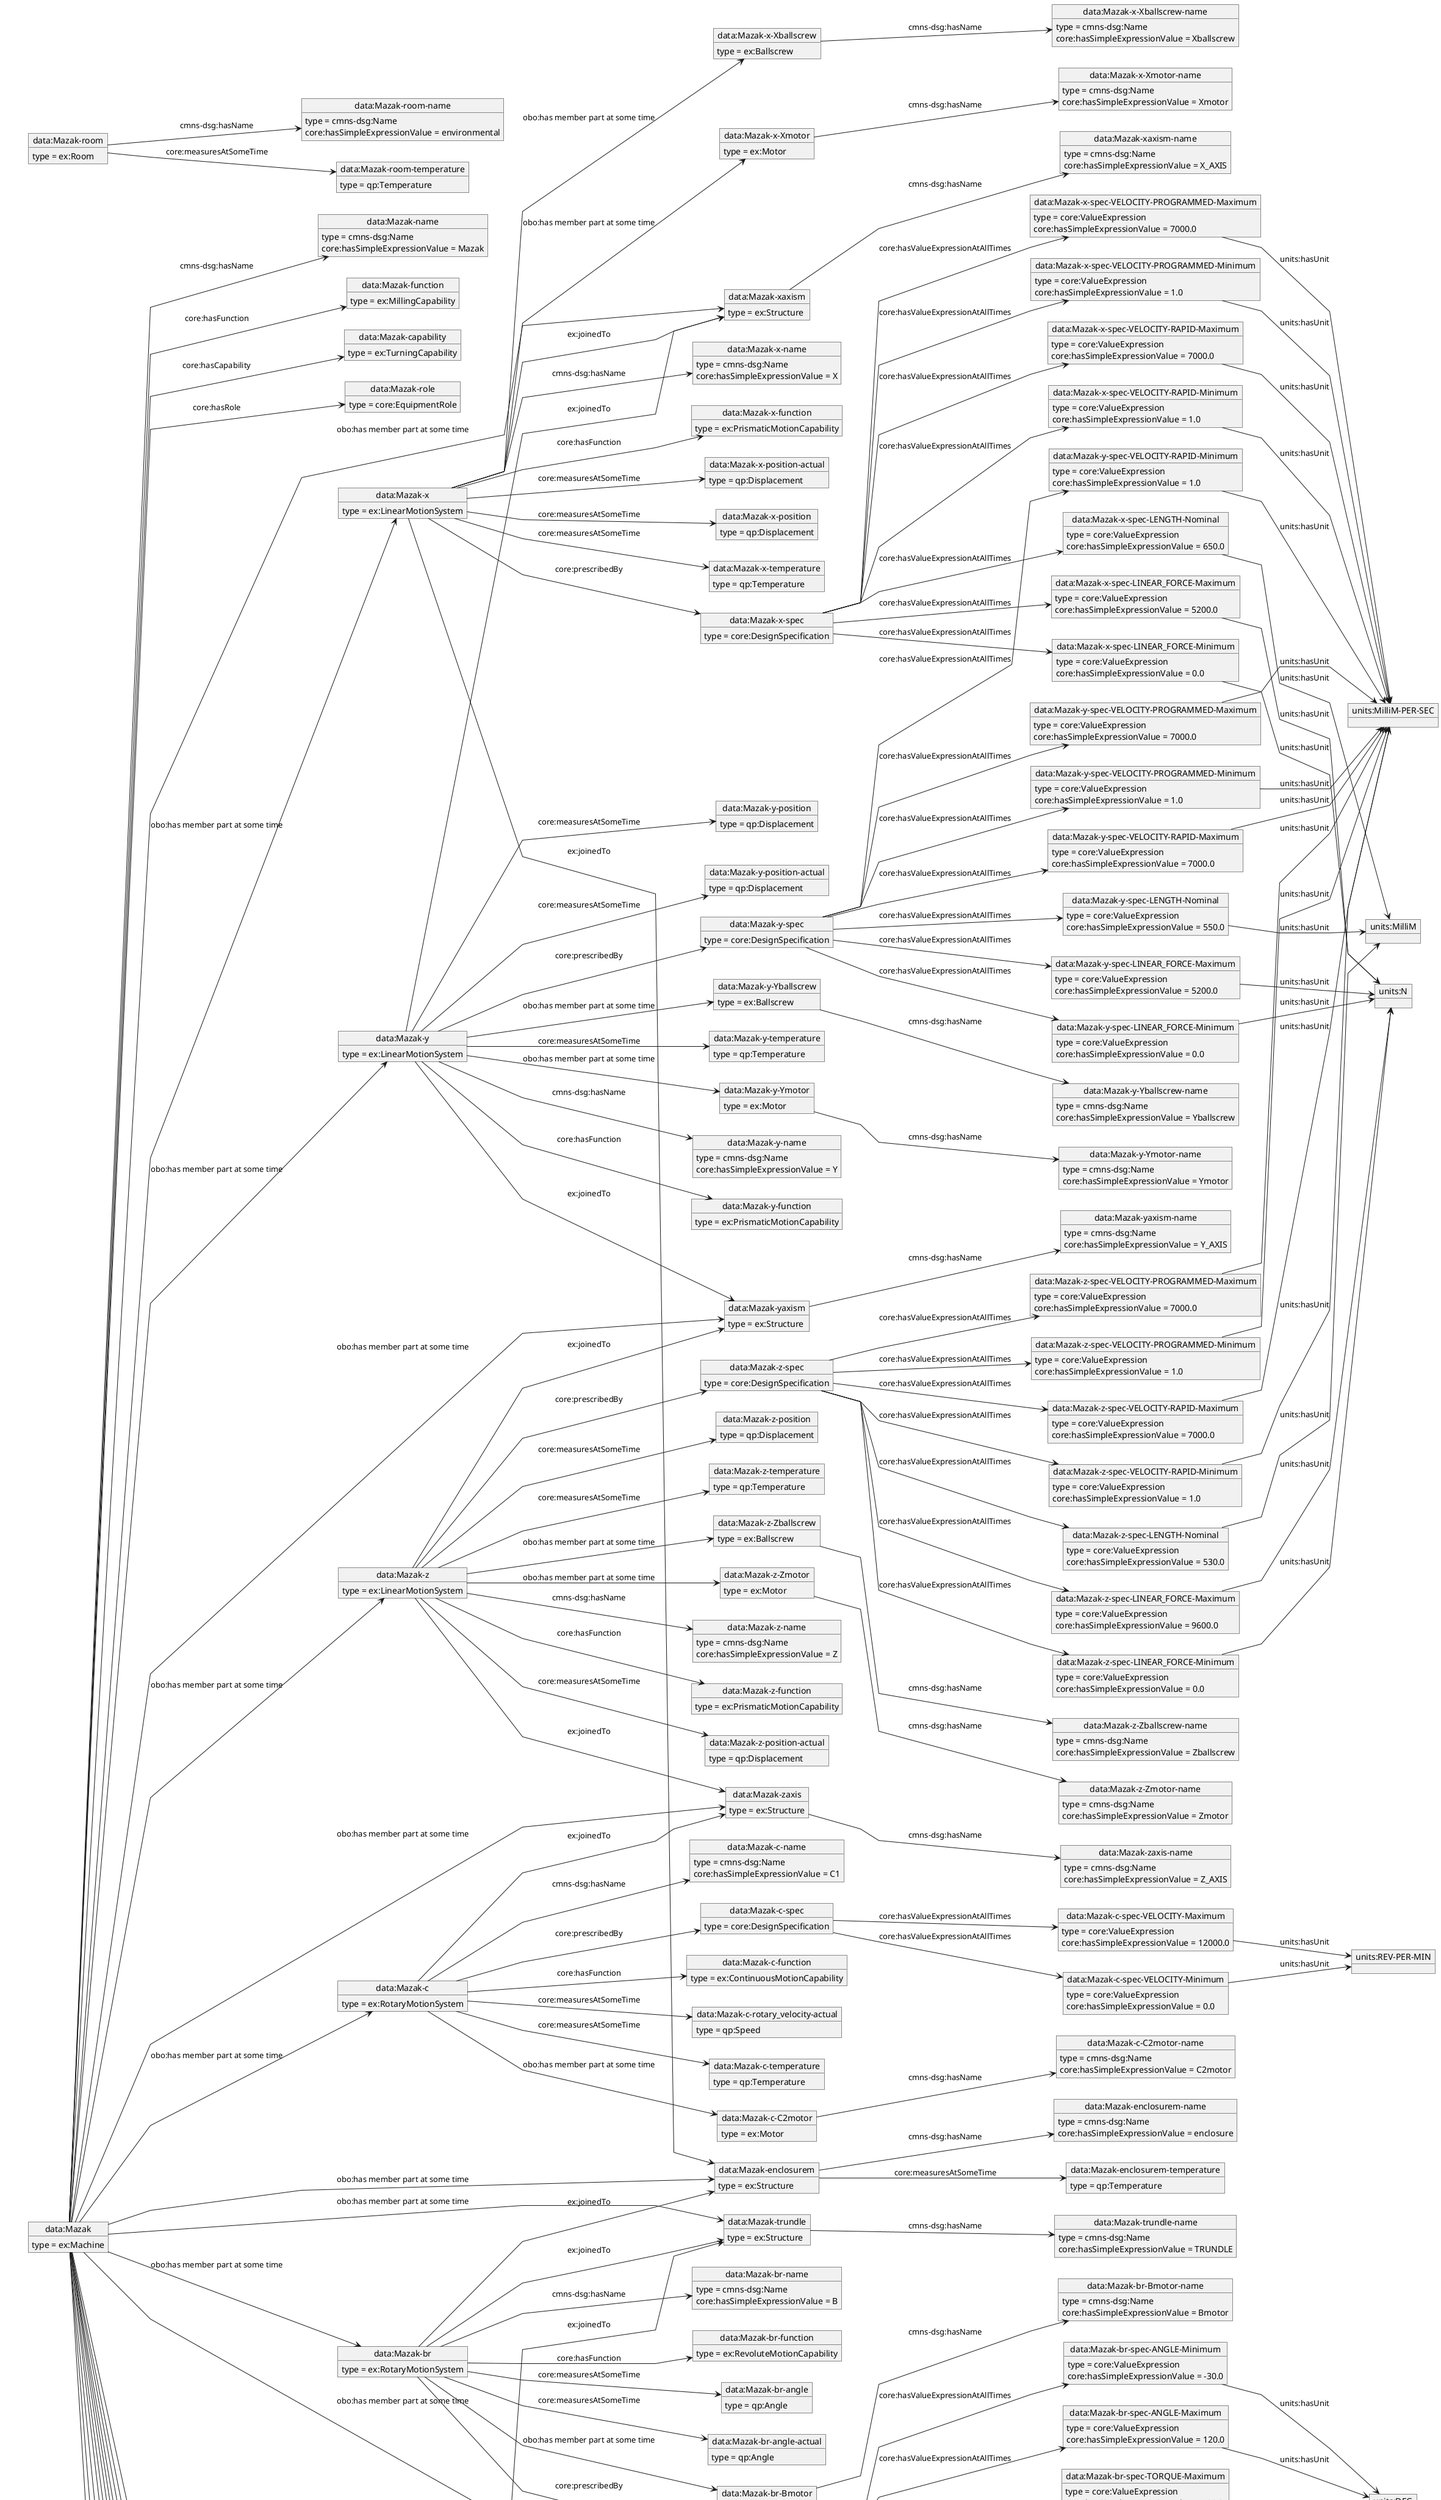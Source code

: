 @startuml
skinparam linetype polyline
left to right direction
object "data:" as o1 {
 type = owl:Ontology
 }
object "ex:" as o2 
object "data:Mazak" as o3 {
 type = ex:Machine
 }
object "data:Mazak-name" as o4 {
 type = cmns-dsg:Name
 }
object "data:Mazak-function" as o5 {
 type = ex:MillingCapability
 }
object "data:Mazak-capability" as o6 {
 type = ex:TurningCapability
 }
object "data:Mazak-role" as o7 {
 type = core:EquipmentRole
 }
object "data:Mazak-xaxism" as o8 {
 type = ex:Structure
 }
object "data:Mazak-yaxism" as o9 {
 type = ex:Structure
 }
object "data:Mazak-zaxis" as o10 {
 type = ex:Structure
 }
object "data:Mazak-table" as o11 {
 type = ex:Structure
 }
object "data:Mazak-trundle" as o12 {
 type = ex:Structure
 }
object "data:Mazak-x" as o13 {
 type = ex:LinearMotionSystem
 }
object "data:Mazak-y" as o14 {
 type = ex:LinearMotionSystem
 }
object "data:Mazak-z" as o15 {
 type = ex:LinearMotionSystem
 }
object "data:Mazak-c" as o16 {
 type = ex:RotaryMotionSystem
 }
object "data:Mazak-br" as o17 {
 type = ex:RotaryMotionSystem
 }
object "data:Mazak-c2" as o18 {
 type = ex:RotaryMotionSystem
 }
object "data:Mazak-cont" as o19 {
 type = ex:ControlSystem
 }
object "data:Mazak-door1" as o20 {
 type = obo:object
 }
object "data:Mazak-partocc" as o21 {
 type = ex:Part
 }
object "data:Mazak-elec" as o22 {
 type = ex:ElectricalSystem
 }
object "data:Mazak-hydraulic" as o23 {
 type = ex:HydraulicSystem
 }
object "data:Mazak-coolant" as o24 {
 type = obo:object
 }
object "data:Mazak-pneumatic" as o25 {
 type = ex:PneumaticSystem
 }
object "data:Mazak-lubrication" as o26 {
 type = ex:LubricationSystem
 }
object "data:Mazak-personnelm" as o27 {
 type = core:Person
 }
object "data:Mazak-procstock" as o28 {
 type = ex:Stock
 }
object "data:Mazak-enclosurem" as o29 {
 type = ex:Structure
 }
object "data:Mazak-xaxism-name" as o30 {
 type = cmns-dsg:Name
 }
object "data:Mazak-yaxism-name" as o31 {
 type = cmns-dsg:Name
 }
object "data:Mazak-zaxis-name" as o32 {
 type = cmns-dsg:Name
 }
object "data:Mazak-table-name" as o33 {
 type = cmns-dsg:Name
 }
object "data:Mazak-trundle-name" as o34 {
 type = cmns-dsg:Name
 }
object "data:Mazak-x-name" as o35 {
 type = cmns-dsg:Name
 }
object "data:Mazak-x-spec" as o36 {
 type = core:DesignSpecification
 }
object "data:Mazak-x-function" as o37 {
 type = ex:PrismaticMotionCapability
 }
object "data:Mazak-x-position-actual" as o38 {
 type = qp:Displacement
 }
object "data:Mazak-x-position" as o39 {
 type = qp:Displacement
 }
object "data:Mazak-x-temperature" as o40 {
 type = qp:Temperature
 }
object "data:Mazak-x-Xballscrew" as o41 {
 type = ex:Ballscrew
 }
object "data:Mazak-x-Xmotor" as o42 {
 type = ex:Motor
 }
object "data:Mazak-x-spec-LENGTH-Nominal" as o43 {
 type = core:ValueExpression
 }
object "data:Mazak-x-spec-LINEAR_FORCE-Maximum" as o44 {
 type = core:ValueExpression
 }
object "data:Mazak-x-spec-LINEAR_FORCE-Minimum" as o45 {
 type = core:ValueExpression
 }
object "data:Mazak-x-spec-VELOCITY-RAPID-Maximum" as o46 {
 type = core:ValueExpression
 }
object "data:Mazak-x-spec-VELOCITY-RAPID-Minimum" as o47 {
 type = core:ValueExpression
 }
object "data:Mazak-x-spec-VELOCITY-PROGRAMMED-Maximum" as o48 {
 type = core:ValueExpression
 }
object "data:Mazak-x-spec-VELOCITY-PROGRAMMED-Minimum" as o49 {
 type = core:ValueExpression
 }
object "units:MilliM" as o50 
object "units:N" as o51 
object "units:MilliM-PER-SEC" as o52 
object "data:Mazak-x-Xballscrew-name" as o53 {
 type = cmns-dsg:Name
 }
object "data:Mazak-x-Xmotor-name" as o54 {
 type = cmns-dsg:Name
 }
object "data:Mazak-y-name" as o55 {
 type = cmns-dsg:Name
 }
object "data:Mazak-y-spec" as o56 {
 type = core:DesignSpecification
 }
object "data:Mazak-y-function" as o57 {
 type = ex:PrismaticMotionCapability
 }
object "data:Mazak-y-position-actual" as o58 {
 type = qp:Displacement
 }
object "data:Mazak-y-position" as o59 {
 type = qp:Displacement
 }
object "data:Mazak-y-temperature" as o60 {
 type = qp:Temperature
 }
object "data:Mazak-y-Yballscrew" as o61 {
 type = ex:Ballscrew
 }
object "data:Mazak-y-Ymotor" as o62 {
 type = ex:Motor
 }
object "data:Mazak-y-spec-LENGTH-Nominal" as o63 {
 type = core:ValueExpression
 }
object "data:Mazak-y-spec-LINEAR_FORCE-Maximum" as o64 {
 type = core:ValueExpression
 }
object "data:Mazak-y-spec-LINEAR_FORCE-Minimum" as o65 {
 type = core:ValueExpression
 }
object "data:Mazak-y-spec-VELOCITY-RAPID-Maximum" as o66 {
 type = core:ValueExpression
 }
object "data:Mazak-y-spec-VELOCITY-RAPID-Minimum" as o67 {
 type = core:ValueExpression
 }
object "data:Mazak-y-spec-VELOCITY-PROGRAMMED-Maximum" as o68 {
 type = core:ValueExpression
 }
object "data:Mazak-y-spec-VELOCITY-PROGRAMMED-Minimum" as o69 {
 type = core:ValueExpression
 }
object "data:Mazak-y-Yballscrew-name" as o70 {
 type = cmns-dsg:Name
 }
object "data:Mazak-y-Ymotor-name" as o71 {
 type = cmns-dsg:Name
 }
object "data:Mazak-z-name" as o72 {
 type = cmns-dsg:Name
 }
object "data:Mazak-z-spec" as o73 {
 type = core:DesignSpecification
 }
object "data:Mazak-z-function" as o74 {
 type = ex:PrismaticMotionCapability
 }
object "data:Mazak-z-position-actual" as o75 {
 type = qp:Displacement
 }
object "data:Mazak-z-position" as o76 {
 type = qp:Displacement
 }
object "data:Mazak-z-temperature" as o77 {
 type = qp:Temperature
 }
object "data:Mazak-z-Zballscrew" as o78 {
 type = ex:Ballscrew
 }
object "data:Mazak-z-Zmotor" as o79 {
 type = ex:Motor
 }
object "data:Mazak-z-spec-LENGTH-Nominal" as o80 {
 type = core:ValueExpression
 }
object "data:Mazak-z-spec-LINEAR_FORCE-Maximum" as o81 {
 type = core:ValueExpression
 }
object "data:Mazak-z-spec-LINEAR_FORCE-Minimum" as o82 {
 type = core:ValueExpression
 }
object "data:Mazak-z-spec-VELOCITY-RAPID-Maximum" as o83 {
 type = core:ValueExpression
 }
object "data:Mazak-z-spec-VELOCITY-RAPID-Minimum" as o84 {
 type = core:ValueExpression
 }
object "data:Mazak-z-spec-VELOCITY-PROGRAMMED-Maximum" as o85 {
 type = core:ValueExpression
 }
object "data:Mazak-z-spec-VELOCITY-PROGRAMMED-Minimum" as o86 {
 type = core:ValueExpression
 }
object "data:Mazak-z-Zballscrew-name" as o87 {
 type = cmns-dsg:Name
 }
object "data:Mazak-z-Zmotor-name" as o88 {
 type = cmns-dsg:Name
 }
object "data:Mazak-c-name" as o89 {
 type = cmns-dsg:Name
 }
object "data:Mazak-c-spec" as o90 {
 type = core:DesignSpecification
 }
object "data:Mazak-c-function" as o91 {
 type = ex:ContinuousMotionCapability
 }
object "data:Mazak-c-rotary_velocity-actual" as o92 {
 type = qp:Speed
 }
object "data:Mazak-c-temperature" as o93 {
 type = qp:Temperature
 }
object "data:Mazak-c-C2motor" as o94 {
 type = ex:Motor
 }
object "data:Mazak-c-spec-VELOCITY-Maximum" as o95 {
 type = core:ValueExpression
 }
object "data:Mazak-c-spec-VELOCITY-Minimum" as o96 {
 type = core:ValueExpression
 }
object "units:REV-PER-MIN" as o97 
object "data:Mazak-c-C2motor-name" as o98 {
 type = cmns-dsg:Name
 }
object "data:Mazak-br-name" as o99 {
 type = cmns-dsg:Name
 }
object "data:Mazak-br-spec" as o100 {
 type = core:DesignSpecification
 }
object "data:Mazak-br-function" as o101 {
 type = ex:RevoluteMotionCapability
 }
object "data:Mazak-br-angle" as o102 {
 type = qp:Angle
 }
object "data:Mazak-br-angle-actual" as o103 {
 type = qp:Angle
 }
object "data:Mazak-br-Bmotor" as o104 {
 type = ex:Motor
 }
object "data:Mazak-br-spec-ANGLE-Maximum" as o105 {
 type = core:ValueExpression
 }
object "data:Mazak-br-spec-ANGLE-Minimum" as o106 {
 type = core:ValueExpression
 }
object "data:Mazak-br-spec-TORQUE-Maximum" as o107 {
 type = core:ValueExpression
 }
object "data:Mazak-br-spec-TORQUE-Minimum" as o108 {
 type = core:ValueExpression
 }
object "units:DEG" as o109 
object "units:N-M" as o110 
object "data:Mazak-br-Bmotor-name" as o111 {
 type = cmns-dsg:Name
 }
object "data:Mazak-c2-name" as o112 {
 type = cmns-dsg:Name
 }
object "data:Mazak-c2-spec" as o113 {
 type = core:DesignSpecification
 }
object "data:Mazak-c2-function" as o114 {
 type = ex:RevoluteMotionCapability
 }
object "data:Mazak-c2-angle" as o115 {
 type = qp:Angle
 }
object "data:Mazak-c2-angle-actual" as o116 {
 type = qp:Angle
 }
object "data:Mazak-c2-temperature" as o117 {
 type = qp:Temperature
 }
object "data:Mazak-c2-Cmotor" as o118 {
 type = ex:Motor
 }
object "data:Mazak-c2-spec-ANGLE-Maximum" as o119 {
 type = core:ValueExpression
 }
object "data:Mazak-c2-spec-ANGLE-Minimum" as o120 {
 type = core:ValueExpression
 }
object "data:Mazak-c2-spec-TORQUE-Maximum" as o121 {
 type = core:ValueExpression
 }
object "data:Mazak-c2-spec-TORQUE-Minimum" as o122 {
 type = core:ValueExpression
 }
object "data:Mazak-c2-Cmotor-name" as o123 {
 type = cmns-dsg:Name
 }
object "data:Mazak-cont-name" as o124 {
 type = cmns-dsg:Name
 }
object "data:Mazak-cont-path1" as o125 {
 type = ex:ControlSystemPath
 }
object "data:Mazak-cont-path1-name" as o126 {
 type = cmns-dsg:Name
 }
object "data:Mazak-door1-name" as o127 {
 type = cmns-dsg:Name
 }
object "data:Mazak-partocc-name" as o128 {
 type = cmns-dsg:Name
 }
object "data:Mazak-elec-name" as o129 {
 type = cmns-dsg:Name
 }
object "data:Mazak-hydraulic-name" as o130 {
 type = cmns-dsg:Name
 }
object "data:Mazak-coolant-name" as o131 {
 type = cmns-dsg:Name
 }
object "data:Mazak-coolant-temperature" as o132 {
 type = qp:Temperature
 }
object "data:Mazak-pneumatic-name" as o133 {
 type = cmns-dsg:Name
 }
object "data:Mazak-lubrication-name" as o134 {
 type = cmns-dsg:Name
 }
object "data:Mazak-room" as o135 {
 type = ex:Room
 }
object "data:Mazak-room-name" as o136 {
 type = cmns-dsg:Name
 }
object "data:Mazak-room-temperature" as o137 {
 type = qp:Temperature
 }
object "data:Mazak-personnelm-name" as o138 {
 type = cmns-dsg:Name
 }
object "data:Mazak-procstock-name" as o139 {
 type = cmns-dsg:Name
 }
object "data:Mazak-enclosurem-name" as o140 {
 type = cmns-dsg:Name
 }
object "data:Mazak-enclosurem-temperature" as o141 {
 type = qp:Temperature
 }
o1 : rdfs:label = Machine Ontology
o1 --> o2 : owl:imports
o3 --> o4 : cmns-dsg:hasName
o3 --> o5 : core:hasFunction
o3 --> o6 : core:hasCapability
o3 --> o7 : core:hasRole
o3 --> o8 : obo:has member part at some time
o3 --> o9 : obo:has member part at some time
o3 --> o10 : obo:has member part at some time
o3 --> o11 : obo:has member part at some time
o3 --> o12 : obo:has member part at some time
o3 --> o13 : obo:has member part at some time
o3 --> o14 : obo:has member part at some time
o3 --> o15 : obo:has member part at some time
o3 --> o16 : obo:has member part at some time
o3 --> o17 : obo:has member part at some time
o3 --> o18 : obo:has member part at some time
o3 --> o19 : obo:has member part at some time
o3 --> o20 : obo:has member part at some time
o3 --> o21 : obo:has member part at some time
o3 --> o22 : obo:has member part at some time
o3 --> o23 : obo:has member part at some time
o3 --> o24 : obo:has member part at some time
o3 --> o25 : obo:has member part at some time
o3 --> o26 : obo:has member part at some time
o3 --> o27 : obo:has member part at some time
o3 --> o28 : obo:has member part at some time
o3 --> o29 : obo:has member part at some time
o4 : core:hasSimpleExpressionValue = Mazak
o8 --> o30 : cmns-dsg:hasName
o30 : core:hasSimpleExpressionValue = X_AXIS
o9 --> o31 : cmns-dsg:hasName
o31 : core:hasSimpleExpressionValue = Y_AXIS
o10 --> o32 : cmns-dsg:hasName
o32 : core:hasSimpleExpressionValue = Z_AXIS
o11 --> o33 : cmns-dsg:hasName
o33 : core:hasSimpleExpressionValue = TABLE
o12 --> o34 : cmns-dsg:hasName
o34 : core:hasSimpleExpressionValue = TRUNDLE
o13 --> o35 : cmns-dsg:hasName
o13 --> o36 : core:prescribedBy
o13 --> o29 : ex:joinedTo
o13 --> o8 : ex:joinedTo
o13 --> o37 : core:hasFunction
o13 --> o38 : core:measuresAtSomeTime
o13 --> o39 : core:measuresAtSomeTime
o13 --> o40 : core:measuresAtSomeTime
o13 --> o41 : obo:has member part at some time
o13 --> o42 : obo:has member part at some time
o35 : core:hasSimpleExpressionValue = X
o36 --> o43 : core:hasValueExpressionAtAllTimes
o36 --> o44 : core:hasValueExpressionAtAllTimes
o36 --> o45 : core:hasValueExpressionAtAllTimes
o36 --> o46 : core:hasValueExpressionAtAllTimes
o36 --> o47 : core:hasValueExpressionAtAllTimes
o36 --> o48 : core:hasValueExpressionAtAllTimes
o36 --> o49 : core:hasValueExpressionAtAllTimes
o43 : core:hasSimpleExpressionValue = 650.0
o43 --> o50 : units:hasUnit
o44 : core:hasSimpleExpressionValue = 5200.0
o44 --> o51 : units:hasUnit
o45 : core:hasSimpleExpressionValue = 0.0
o45 --> o51 : units:hasUnit
o46 : core:hasSimpleExpressionValue = 7000.0
o46 --> o52 : units:hasUnit
o47 : core:hasSimpleExpressionValue = 1.0
o47 --> o52 : units:hasUnit
o48 : core:hasSimpleExpressionValue = 7000.0
o48 --> o52 : units:hasUnit
o49 : core:hasSimpleExpressionValue = 1.0
o49 --> o52 : units:hasUnit
o41 --> o53 : cmns-dsg:hasName
o53 : core:hasSimpleExpressionValue = Xballscrew
o42 --> o54 : cmns-dsg:hasName
o54 : core:hasSimpleExpressionValue = Xmotor
o14 --> o55 : cmns-dsg:hasName
o14 --> o56 : core:prescribedBy
o14 --> o8 : ex:joinedTo
o14 --> o9 : ex:joinedTo
o14 --> o57 : core:hasFunction
o14 --> o58 : core:measuresAtSomeTime
o14 --> o59 : core:measuresAtSomeTime
o14 --> o60 : core:measuresAtSomeTime
o14 --> o61 : obo:has member part at some time
o14 --> o62 : obo:has member part at some time
o55 : core:hasSimpleExpressionValue = Y
o56 --> o63 : core:hasValueExpressionAtAllTimes
o56 --> o64 : core:hasValueExpressionAtAllTimes
o56 --> o65 : core:hasValueExpressionAtAllTimes
o56 --> o66 : core:hasValueExpressionAtAllTimes
o56 --> o67 : core:hasValueExpressionAtAllTimes
o56 --> o68 : core:hasValueExpressionAtAllTimes
o56 --> o69 : core:hasValueExpressionAtAllTimes
o63 : core:hasSimpleExpressionValue = 550.0
o63 --> o50 : units:hasUnit
o64 : core:hasSimpleExpressionValue = 5200.0
o64 --> o51 : units:hasUnit
o65 : core:hasSimpleExpressionValue = 0.0
o65 --> o51 : units:hasUnit
o66 : core:hasSimpleExpressionValue = 7000.0
o66 --> o52 : units:hasUnit
o67 : core:hasSimpleExpressionValue = 1.0
o67 --> o52 : units:hasUnit
o68 : core:hasSimpleExpressionValue = 7000.0
o68 --> o52 : units:hasUnit
o69 : core:hasSimpleExpressionValue = 1.0
o69 --> o52 : units:hasUnit
o61 --> o70 : cmns-dsg:hasName
o70 : core:hasSimpleExpressionValue = Yballscrew
o62 --> o71 : cmns-dsg:hasName
o71 : core:hasSimpleExpressionValue = Ymotor
o15 --> o72 : cmns-dsg:hasName
o15 --> o73 : core:prescribedBy
o15 --> o9 : ex:joinedTo
o15 --> o10 : ex:joinedTo
o15 --> o74 : core:hasFunction
o15 --> o75 : core:measuresAtSomeTime
o15 --> o76 : core:measuresAtSomeTime
o15 --> o77 : core:measuresAtSomeTime
o15 --> o78 : obo:has member part at some time
o15 --> o79 : obo:has member part at some time
o72 : core:hasSimpleExpressionValue = Z
o73 --> o80 : core:hasValueExpressionAtAllTimes
o73 --> o81 : core:hasValueExpressionAtAllTimes
o73 --> o82 : core:hasValueExpressionAtAllTimes
o73 --> o83 : core:hasValueExpressionAtAllTimes
o73 --> o84 : core:hasValueExpressionAtAllTimes
o73 --> o85 : core:hasValueExpressionAtAllTimes
o73 --> o86 : core:hasValueExpressionAtAllTimes
o80 : core:hasSimpleExpressionValue = 530.0
o80 --> o50 : units:hasUnit
o81 : core:hasSimpleExpressionValue = 9600.0
o81 --> o51 : units:hasUnit
o82 : core:hasSimpleExpressionValue = 0.0
o82 --> o51 : units:hasUnit
o83 : core:hasSimpleExpressionValue = 7000.0
o83 --> o52 : units:hasUnit
o84 : core:hasSimpleExpressionValue = 1.0
o84 --> o52 : units:hasUnit
o85 : core:hasSimpleExpressionValue = 7000.0
o85 --> o52 : units:hasUnit
o86 : core:hasSimpleExpressionValue = 1.0
o86 --> o52 : units:hasUnit
o78 --> o87 : cmns-dsg:hasName
o87 : core:hasSimpleExpressionValue = Zballscrew
o79 --> o88 : cmns-dsg:hasName
o88 : core:hasSimpleExpressionValue = Zmotor
o16 --> o89 : cmns-dsg:hasName
o16 --> o90 : core:prescribedBy
o16 --> o10 : ex:joinedTo
o16 --> o91 : core:hasFunction
o16 --> o92 : core:measuresAtSomeTime
o16 --> o93 : core:measuresAtSomeTime
o16 --> o94 : obo:has member part at some time
o89 : core:hasSimpleExpressionValue = C1
o90 --> o95 : core:hasValueExpressionAtAllTimes
o90 --> o96 : core:hasValueExpressionAtAllTimes
o95 : core:hasSimpleExpressionValue = 12000.0
o95 --> o97 : units:hasUnit
o96 : core:hasSimpleExpressionValue = 0.0
o96 --> o97 : units:hasUnit
o94 --> o98 : cmns-dsg:hasName
o98 : core:hasSimpleExpressionValue = C2motor
o17 --> o99 : cmns-dsg:hasName
o17 --> o100 : core:prescribedBy
o17 --> o29 : ex:joinedTo
o17 --> o12 : ex:joinedTo
o17 --> o101 : core:hasFunction
o17 --> o102 : core:measuresAtSomeTime
o17 --> o103 : core:measuresAtSomeTime
o17 --> o104 : obo:has member part at some time
o99 : core:hasSimpleExpressionValue = B
o100 --> o105 : core:hasValueExpressionAtAllTimes
o100 --> o106 : core:hasValueExpressionAtAllTimes
o100 --> o107 : core:hasValueExpressionAtAllTimes
o100 --> o108 : core:hasValueExpressionAtAllTimes
o105 : core:hasSimpleExpressionValue = 120.0
o105 --> o109 : units:hasUnit
o106 : core:hasSimpleExpressionValue = -30.0
o106 --> o109 : units:hasUnit
o107 : core:hasSimpleExpressionValue = 400.0
o107 --> o110 : units:hasUnit
o108 : core:hasSimpleExpressionValue = 0.0
o108 --> o110 : units:hasUnit
o104 --> o111 : cmns-dsg:hasName
o111 : core:hasSimpleExpressionValue = Bmotor
o18 --> o112 : cmns-dsg:hasName
o18 --> o113 : core:prescribedBy
o18 --> o12 : ex:joinedTo
o18 --> o11 : ex:joinedTo
o18 --> o114 : core:hasFunction
o18 --> o115 : core:measuresAtSomeTime
o18 --> o116 : core:measuresAtSomeTime
o18 --> o117 : core:measuresAtSomeTime
o18 --> o118 : obo:has member part at some time
o112 : core:hasSimpleExpressionValue = C2
o113 --> o119 : core:hasValueExpressionAtAllTimes
o113 --> o120 : core:hasValueExpressionAtAllTimes
o113 --> o121 : core:hasValueExpressionAtAllTimes
o113 --> o122 : core:hasValueExpressionAtAllTimes
o119 : core:hasSimpleExpressionValue = 360.0
o119 --> o109 : units:hasUnit
o120 : core:hasSimpleExpressionValue = -360.0
o120 --> o109 : units:hasUnit
o121 : core:hasSimpleExpressionValue = 400.0
o121 --> o110 : units:hasUnit
o122 : core:hasSimpleExpressionValue = 0.0
o122 --> o110 : units:hasUnit
o118 --> o123 : cmns-dsg:hasName
o123 : core:hasSimpleExpressionValue = Cmotor
o19 --> o124 : cmns-dsg:hasName
o19 --> o125 : obo:has member part at some time
o124 : core:hasSimpleExpressionValue = controller
o125 --> o126 : cmns-dsg:hasName
o126 : core:hasSimpleExpressionValue = path
o20 --> o127 : cmns-dsg:hasName
o127 : core:hasSimpleExpressionValue = door
o21 --> o128 : cmns-dsg:hasName
o128 : core:hasSimpleExpressionValue = partocc
o22 --> o129 : cmns-dsg:hasName
o129 : core:hasSimpleExpressionValue = electric
o23 --> o130 : cmns-dsg:hasName
o130 : core:hasSimpleExpressionValue = hydraulic
o24 --> o131 : cmns-dsg:hasName
o24 --> o132 : core:measuresAtSomeTime
o131 : core:hasSimpleExpressionValue = coolant
o25 --> o133 : cmns-dsg:hasName
o133 : core:hasSimpleExpressionValue = pneumatic
o26 --> o134 : cmns-dsg:hasName
o134 : core:hasSimpleExpressionValue = lubrication
o135 --> o136 : cmns-dsg:hasName
o135 --> o137 : core:measuresAtSomeTime
o136 : core:hasSimpleExpressionValue = environmental
o27 --> o138 : cmns-dsg:hasName
o138 : core:hasSimpleExpressionValue = personnel
o28 --> o139 : cmns-dsg:hasName
o139 : core:hasSimpleExpressionValue = stock
o29 --> o140 : cmns-dsg:hasName
o29 --> o141 : core:measuresAtSomeTime
o140 : core:hasSimpleExpressionValue = enclosure
@enduml
